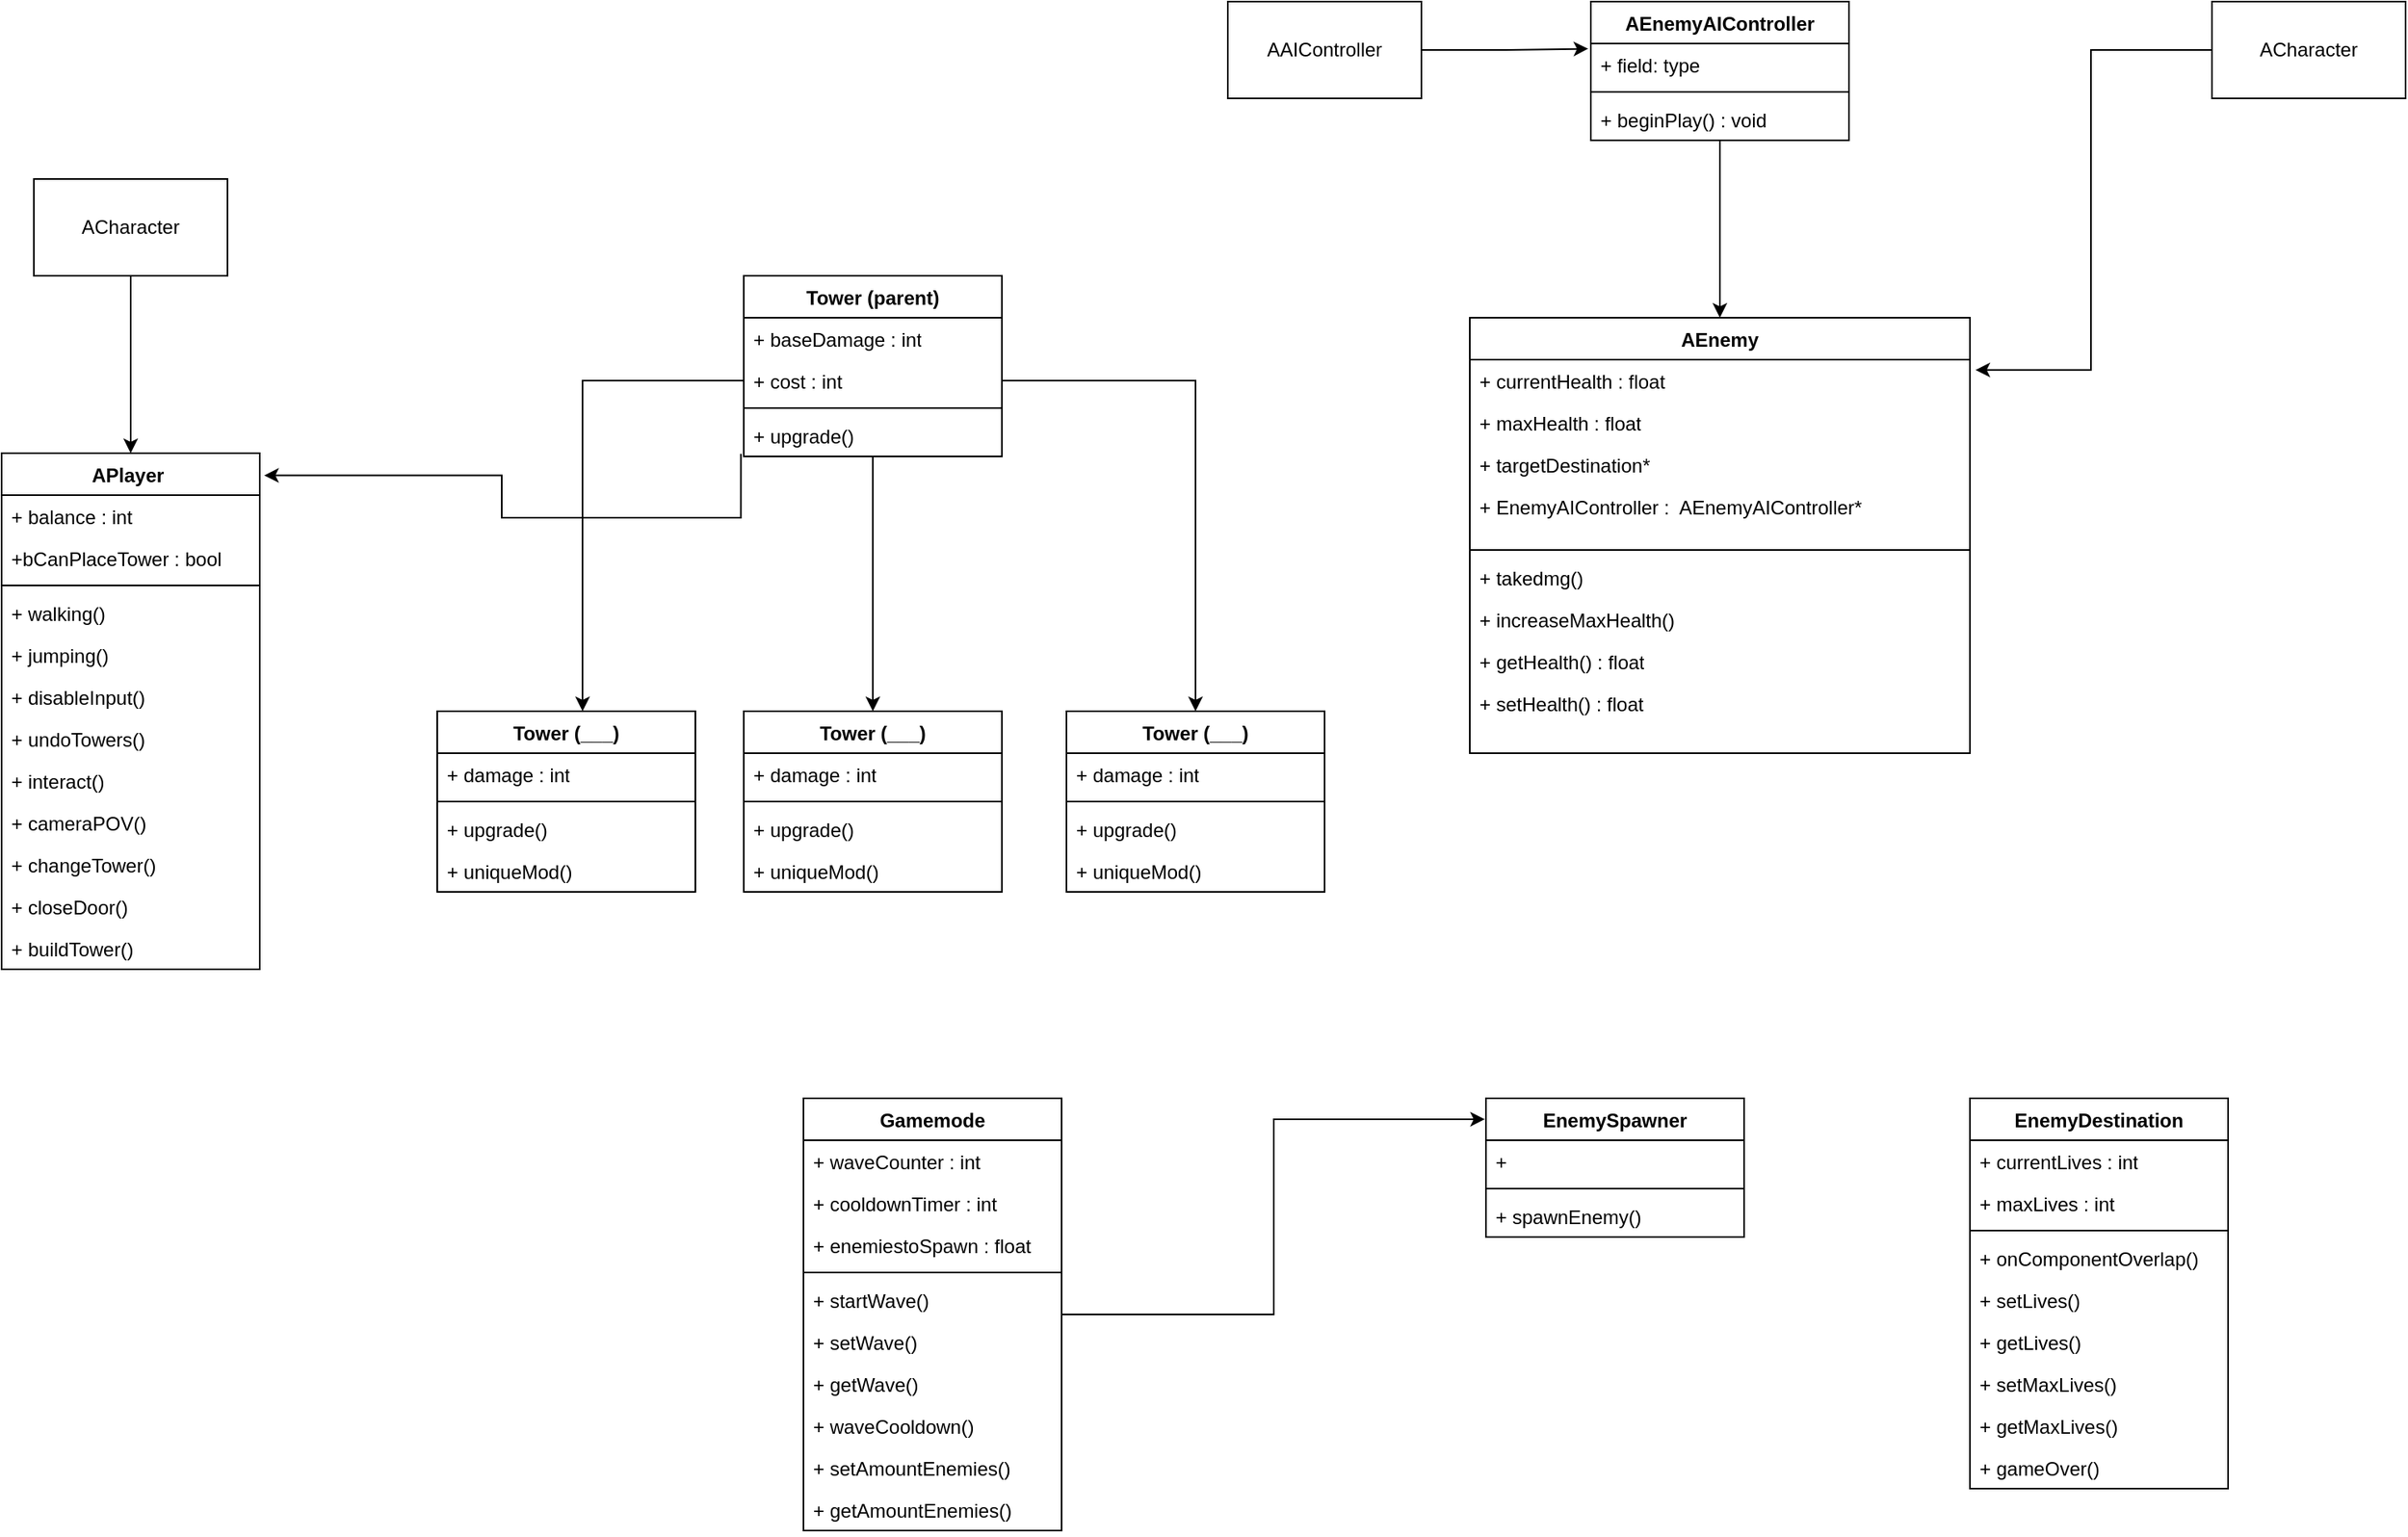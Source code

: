 <mxfile version="24.7.16">
  <diagram name="Page-1" id="rcTzo6vnZaI4aeP77l0I">
    <mxGraphModel dx="1302" dy="704" grid="1" gridSize="10" guides="1" tooltips="1" connect="1" arrows="1" fold="1" page="1" pageScale="1" pageWidth="827" pageHeight="1169" math="0" shadow="0">
      <root>
        <mxCell id="0" />
        <mxCell id="1" parent="0" />
        <mxCell id="IeSeSriHEe5ysH17S-E2-36" value="APlayer&amp;nbsp;" style="swimlane;fontStyle=1;align=center;verticalAlign=top;childLayout=stackLayout;horizontal=1;startSize=26;horizontalStack=0;resizeParent=1;resizeParentMax=0;resizeLast=0;collapsible=1;marginBottom=0;whiteSpace=wrap;html=1;" parent="1" vertex="1">
          <mxGeometry x="330" y="300" width="160" height="320" as="geometry" />
        </mxCell>
        <mxCell id="tyNB6H_t3tbJb-H5SZdC-2" value="+ balance : int" style="text;strokeColor=none;fillColor=none;align=left;verticalAlign=top;spacingLeft=4;spacingRight=4;overflow=hidden;rotatable=0;points=[[0,0.5],[1,0.5]];portConstraint=eastwest;whiteSpace=wrap;html=1;" parent="IeSeSriHEe5ysH17S-E2-36" vertex="1">
          <mxGeometry y="26" width="160" height="26" as="geometry" />
        </mxCell>
        <mxCell id="bsAr2R-V_Ynz7PRUHUQR-1" value="+bCanPlaceTower : bool" style="text;strokeColor=none;fillColor=none;align=left;verticalAlign=top;spacingLeft=4;spacingRight=4;overflow=hidden;rotatable=0;points=[[0,0.5],[1,0.5]];portConstraint=eastwest;whiteSpace=wrap;html=1;" vertex="1" parent="IeSeSriHEe5ysH17S-E2-36">
          <mxGeometry y="52" width="160" height="26" as="geometry" />
        </mxCell>
        <mxCell id="IeSeSriHEe5ysH17S-E2-38" value="" style="line;strokeWidth=1;fillColor=none;align=left;verticalAlign=middle;spacingTop=-1;spacingLeft=3;spacingRight=3;rotatable=0;labelPosition=right;points=[];portConstraint=eastwest;strokeColor=inherit;" parent="IeSeSriHEe5ysH17S-E2-36" vertex="1">
          <mxGeometry y="78" width="160" height="8" as="geometry" />
        </mxCell>
        <mxCell id="tyNB6H_t3tbJb-H5SZdC-3" value="+ walking()" style="text;strokeColor=none;fillColor=none;align=left;verticalAlign=top;spacingLeft=4;spacingRight=4;overflow=hidden;rotatable=0;points=[[0,0.5],[1,0.5]];portConstraint=eastwest;whiteSpace=wrap;html=1;" parent="IeSeSriHEe5ysH17S-E2-36" vertex="1">
          <mxGeometry y="86" width="160" height="26" as="geometry" />
        </mxCell>
        <mxCell id="tyNB6H_t3tbJb-H5SZdC-4" value="+ jumping()" style="text;strokeColor=none;fillColor=none;align=left;verticalAlign=top;spacingLeft=4;spacingRight=4;overflow=hidden;rotatable=0;points=[[0,0.5],[1,0.5]];portConstraint=eastwest;whiteSpace=wrap;html=1;" parent="IeSeSriHEe5ysH17S-E2-36" vertex="1">
          <mxGeometry y="112" width="160" height="26" as="geometry" />
        </mxCell>
        <mxCell id="IeSeSriHEe5ysH17S-E2-1" value="+ disableInput()" style="text;strokeColor=none;fillColor=none;align=left;verticalAlign=top;spacingLeft=4;spacingRight=4;overflow=hidden;rotatable=0;points=[[0,0.5],[1,0.5]];portConstraint=eastwest;whiteSpace=wrap;html=1;" parent="IeSeSriHEe5ysH17S-E2-36" vertex="1">
          <mxGeometry y="138" width="160" height="26" as="geometry" />
        </mxCell>
        <mxCell id="tyNB6H_t3tbJb-H5SZdC-10" value="+ undoTowers()" style="text;strokeColor=none;fillColor=none;align=left;verticalAlign=top;spacingLeft=4;spacingRight=4;overflow=hidden;rotatable=0;points=[[0,0.5],[1,0.5]];portConstraint=eastwest;whiteSpace=wrap;html=1;" parent="IeSeSriHEe5ysH17S-E2-36" vertex="1">
          <mxGeometry y="164" width="160" height="26" as="geometry" />
        </mxCell>
        <mxCell id="tyNB6H_t3tbJb-H5SZdC-9" value="+ interact()" style="text;strokeColor=none;fillColor=none;align=left;verticalAlign=top;spacingLeft=4;spacingRight=4;overflow=hidden;rotatable=0;points=[[0,0.5],[1,0.5]];portConstraint=eastwest;whiteSpace=wrap;html=1;" parent="IeSeSriHEe5ysH17S-E2-36" vertex="1">
          <mxGeometry y="190" width="160" height="26" as="geometry" />
        </mxCell>
        <mxCell id="tyNB6H_t3tbJb-H5SZdC-8" value="+ cameraPOV()" style="text;strokeColor=none;fillColor=none;align=left;verticalAlign=top;spacingLeft=4;spacingRight=4;overflow=hidden;rotatable=0;points=[[0,0.5],[1,0.5]];portConstraint=eastwest;whiteSpace=wrap;html=1;" parent="IeSeSriHEe5ysH17S-E2-36" vertex="1">
          <mxGeometry y="216" width="160" height="26" as="geometry" />
        </mxCell>
        <mxCell id="tyNB6H_t3tbJb-H5SZdC-7" value="+ changeTower()" style="text;strokeColor=none;fillColor=none;align=left;verticalAlign=top;spacingLeft=4;spacingRight=4;overflow=hidden;rotatable=0;points=[[0,0.5],[1,0.5]];portConstraint=eastwest;whiteSpace=wrap;html=1;" parent="IeSeSriHEe5ysH17S-E2-36" vertex="1">
          <mxGeometry y="242" width="160" height="26" as="geometry" />
        </mxCell>
        <mxCell id="tyNB6H_t3tbJb-H5SZdC-6" value="+ closeDoor()" style="text;strokeColor=none;fillColor=none;align=left;verticalAlign=top;spacingLeft=4;spacingRight=4;overflow=hidden;rotatable=0;points=[[0,0.5],[1,0.5]];portConstraint=eastwest;whiteSpace=wrap;html=1;" parent="IeSeSriHEe5ysH17S-E2-36" vertex="1">
          <mxGeometry y="268" width="160" height="26" as="geometry" />
        </mxCell>
        <mxCell id="tyNB6H_t3tbJb-H5SZdC-5" value="+ buildTower()" style="text;strokeColor=none;fillColor=none;align=left;verticalAlign=top;spacingLeft=4;spacingRight=4;overflow=hidden;rotatable=0;points=[[0,0.5],[1,0.5]];portConstraint=eastwest;whiteSpace=wrap;html=1;" parent="IeSeSriHEe5ysH17S-E2-36" vertex="1">
          <mxGeometry y="294" width="160" height="26" as="geometry" />
        </mxCell>
        <mxCell id="IeSeSriHEe5ysH17S-E2-40" style="edgeStyle=orthogonalEdgeStyle;rounded=0;orthogonalLoop=1;jettySize=auto;html=1;entryX=1.017;entryY=0.043;entryDx=0;entryDy=0;entryPerimeter=0;exitX=-0.011;exitY=0.938;exitDx=0;exitDy=0;exitPerimeter=0;" parent="1" source="tyNB6H_t3tbJb-H5SZdC-16" target="IeSeSriHEe5ysH17S-E2-36" edge="1">
          <mxGeometry relative="1" as="geometry">
            <Array as="points">
              <mxPoint x="788" y="340" />
              <mxPoint x="640" y="340" />
              <mxPoint x="640" y="313" />
            </Array>
          </mxGeometry>
        </mxCell>
        <mxCell id="IeSeSriHEe5ysH17S-E2-67" style="edgeStyle=orthogonalEdgeStyle;rounded=0;orthogonalLoop=1;jettySize=auto;html=1;exitX=0.5;exitY=1;exitDx=0;exitDy=0;entryX=0.5;entryY=0;entryDx=0;entryDy=0;" parent="1" source="IeSeSriHEe5ysH17S-E2-41" target="IeSeSriHEe5ysH17S-E2-55" edge="1">
          <mxGeometry relative="1" as="geometry" />
        </mxCell>
        <mxCell id="IeSeSriHEe5ysH17S-E2-41" value="Tower (parent)" style="swimlane;fontStyle=1;align=center;verticalAlign=top;childLayout=stackLayout;horizontal=1;startSize=26;horizontalStack=0;resizeParent=1;resizeParentMax=0;resizeLast=0;collapsible=1;marginBottom=0;whiteSpace=wrap;html=1;" parent="1" vertex="1">
          <mxGeometry x="790" y="190" width="160" height="112" as="geometry" />
        </mxCell>
        <mxCell id="tyNB6H_t3tbJb-H5SZdC-12" value="+ baseDamage : int" style="text;strokeColor=none;fillColor=none;align=left;verticalAlign=top;spacingLeft=4;spacingRight=4;overflow=hidden;rotatable=0;points=[[0,0.5],[1,0.5]];portConstraint=eastwest;whiteSpace=wrap;html=1;" parent="IeSeSriHEe5ysH17S-E2-41" vertex="1">
          <mxGeometry y="26" width="160" height="26" as="geometry" />
        </mxCell>
        <mxCell id="tyNB6H_t3tbJb-H5SZdC-25" value="+ cost : int" style="text;strokeColor=none;fillColor=none;align=left;verticalAlign=top;spacingLeft=4;spacingRight=4;overflow=hidden;rotatable=0;points=[[0,0.5],[1,0.5]];portConstraint=eastwest;whiteSpace=wrap;html=1;" parent="IeSeSriHEe5ysH17S-E2-41" vertex="1">
          <mxGeometry y="52" width="160" height="26" as="geometry" />
        </mxCell>
        <mxCell id="IeSeSriHEe5ysH17S-E2-43" value="" style="line;strokeWidth=1;fillColor=none;align=left;verticalAlign=middle;spacingTop=-1;spacingLeft=3;spacingRight=3;rotatable=0;labelPosition=right;points=[];portConstraint=eastwest;strokeColor=inherit;" parent="IeSeSriHEe5ysH17S-E2-41" vertex="1">
          <mxGeometry y="78" width="160" height="8" as="geometry" />
        </mxCell>
        <mxCell id="tyNB6H_t3tbJb-H5SZdC-16" value="+ upgrade()" style="text;strokeColor=none;fillColor=none;align=left;verticalAlign=top;spacingLeft=4;spacingRight=4;overflow=hidden;rotatable=0;points=[[0,0.5],[1,0.5]];portConstraint=eastwest;whiteSpace=wrap;html=1;" parent="IeSeSriHEe5ysH17S-E2-41" vertex="1">
          <mxGeometry y="86" width="160" height="26" as="geometry" />
        </mxCell>
        <mxCell id="IeSeSriHEe5ysH17S-E2-45" value="Tower (___)" style="swimlane;fontStyle=1;align=center;verticalAlign=top;childLayout=stackLayout;horizontal=1;startSize=26;horizontalStack=0;resizeParent=1;resizeParentMax=0;resizeLast=0;collapsible=1;marginBottom=0;whiteSpace=wrap;html=1;" parent="1" vertex="1">
          <mxGeometry x="600" y="460" width="160" height="112" as="geometry" />
        </mxCell>
        <mxCell id="tyNB6H_t3tbJb-H5SZdC-22" value="+ damage : int" style="text;strokeColor=none;fillColor=none;align=left;verticalAlign=top;spacingLeft=4;spacingRight=4;overflow=hidden;rotatable=0;points=[[0,0.5],[1,0.5]];portConstraint=eastwest;whiteSpace=wrap;html=1;" parent="IeSeSriHEe5ysH17S-E2-45" vertex="1">
          <mxGeometry y="26" width="160" height="26" as="geometry" />
        </mxCell>
        <mxCell id="IeSeSriHEe5ysH17S-E2-48" value="" style="line;strokeWidth=1;fillColor=none;align=left;verticalAlign=middle;spacingTop=-1;spacingLeft=3;spacingRight=3;rotatable=0;labelPosition=right;points=[];portConstraint=eastwest;strokeColor=inherit;" parent="IeSeSriHEe5ysH17S-E2-45" vertex="1">
          <mxGeometry y="52" width="160" height="8" as="geometry" />
        </mxCell>
        <mxCell id="IeSeSriHEe5ysH17S-E2-49" value="+ upgrade()" style="text;strokeColor=none;fillColor=none;align=left;verticalAlign=top;spacingLeft=4;spacingRight=4;overflow=hidden;rotatable=0;points=[[0,0.5],[1,0.5]];portConstraint=eastwest;whiteSpace=wrap;html=1;" parent="IeSeSriHEe5ysH17S-E2-45" vertex="1">
          <mxGeometry y="60" width="160" height="26" as="geometry" />
        </mxCell>
        <mxCell id="tyNB6H_t3tbJb-H5SZdC-23" value="+ uniqueMod()" style="text;strokeColor=none;fillColor=none;align=left;verticalAlign=top;spacingLeft=4;spacingRight=4;overflow=hidden;rotatable=0;points=[[0,0.5],[1,0.5]];portConstraint=eastwest;whiteSpace=wrap;html=1;" parent="IeSeSriHEe5ysH17S-E2-45" vertex="1">
          <mxGeometry y="86" width="160" height="26" as="geometry" />
        </mxCell>
        <mxCell id="IeSeSriHEe5ysH17S-E2-55" value="Tower (___)" style="swimlane;fontStyle=1;align=center;verticalAlign=top;childLayout=stackLayout;horizontal=1;startSize=26;horizontalStack=0;resizeParent=1;resizeParentMax=0;resizeLast=0;collapsible=1;marginBottom=0;whiteSpace=wrap;html=1;" parent="1" vertex="1">
          <mxGeometry x="790" y="460" width="160" height="112" as="geometry" />
        </mxCell>
        <mxCell id="IeSeSriHEe5ysH17S-E2-56" value="+ damage : int" style="text;strokeColor=none;fillColor=none;align=left;verticalAlign=top;spacingLeft=4;spacingRight=4;overflow=hidden;rotatable=0;points=[[0,0.5],[1,0.5]];portConstraint=eastwest;whiteSpace=wrap;html=1;" parent="IeSeSriHEe5ysH17S-E2-55" vertex="1">
          <mxGeometry y="26" width="160" height="26" as="geometry" />
        </mxCell>
        <mxCell id="IeSeSriHEe5ysH17S-E2-57" value="" style="line;strokeWidth=1;fillColor=none;align=left;verticalAlign=middle;spacingTop=-1;spacingLeft=3;spacingRight=3;rotatable=0;labelPosition=right;points=[];portConstraint=eastwest;strokeColor=inherit;" parent="IeSeSriHEe5ysH17S-E2-55" vertex="1">
          <mxGeometry y="52" width="160" height="8" as="geometry" />
        </mxCell>
        <mxCell id="IeSeSriHEe5ysH17S-E2-58" value="+ upgrade()" style="text;strokeColor=none;fillColor=none;align=left;verticalAlign=top;spacingLeft=4;spacingRight=4;overflow=hidden;rotatable=0;points=[[0,0.5],[1,0.5]];portConstraint=eastwest;whiteSpace=wrap;html=1;" parent="IeSeSriHEe5ysH17S-E2-55" vertex="1">
          <mxGeometry y="60" width="160" height="26" as="geometry" />
        </mxCell>
        <mxCell id="IeSeSriHEe5ysH17S-E2-59" value="+ uniqueMod()" style="text;strokeColor=none;fillColor=none;align=left;verticalAlign=top;spacingLeft=4;spacingRight=4;overflow=hidden;rotatable=0;points=[[0,0.5],[1,0.5]];portConstraint=eastwest;whiteSpace=wrap;html=1;" parent="IeSeSriHEe5ysH17S-E2-55" vertex="1">
          <mxGeometry y="86" width="160" height="26" as="geometry" />
        </mxCell>
        <mxCell id="IeSeSriHEe5ysH17S-E2-60" value="Tower (___)" style="swimlane;fontStyle=1;align=center;verticalAlign=top;childLayout=stackLayout;horizontal=1;startSize=26;horizontalStack=0;resizeParent=1;resizeParentMax=0;resizeLast=0;collapsible=1;marginBottom=0;whiteSpace=wrap;html=1;" parent="1" vertex="1">
          <mxGeometry x="990" y="460" width="160" height="112" as="geometry" />
        </mxCell>
        <mxCell id="IeSeSriHEe5ysH17S-E2-61" value="+ damage : int" style="text;strokeColor=none;fillColor=none;align=left;verticalAlign=top;spacingLeft=4;spacingRight=4;overflow=hidden;rotatable=0;points=[[0,0.5],[1,0.5]];portConstraint=eastwest;whiteSpace=wrap;html=1;" parent="IeSeSriHEe5ysH17S-E2-60" vertex="1">
          <mxGeometry y="26" width="160" height="26" as="geometry" />
        </mxCell>
        <mxCell id="IeSeSriHEe5ysH17S-E2-62" value="" style="line;strokeWidth=1;fillColor=none;align=left;verticalAlign=middle;spacingTop=-1;spacingLeft=3;spacingRight=3;rotatable=0;labelPosition=right;points=[];portConstraint=eastwest;strokeColor=inherit;" parent="IeSeSriHEe5ysH17S-E2-60" vertex="1">
          <mxGeometry y="52" width="160" height="8" as="geometry" />
        </mxCell>
        <mxCell id="IeSeSriHEe5ysH17S-E2-63" value="+ upgrade()" style="text;strokeColor=none;fillColor=none;align=left;verticalAlign=top;spacingLeft=4;spacingRight=4;overflow=hidden;rotatable=0;points=[[0,0.5],[1,0.5]];portConstraint=eastwest;whiteSpace=wrap;html=1;" parent="IeSeSriHEe5ysH17S-E2-60" vertex="1">
          <mxGeometry y="60" width="160" height="26" as="geometry" />
        </mxCell>
        <mxCell id="IeSeSriHEe5ysH17S-E2-64" value="+ uniqueMod()" style="text;strokeColor=none;fillColor=none;align=left;verticalAlign=top;spacingLeft=4;spacingRight=4;overflow=hidden;rotatable=0;points=[[0,0.5],[1,0.5]];portConstraint=eastwest;whiteSpace=wrap;html=1;" parent="IeSeSriHEe5ysH17S-E2-60" vertex="1">
          <mxGeometry y="86" width="160" height="26" as="geometry" />
        </mxCell>
        <mxCell id="IeSeSriHEe5ysH17S-E2-66" style="edgeStyle=orthogonalEdgeStyle;rounded=0;orthogonalLoop=1;jettySize=auto;html=1;entryX=0.563;entryY=0;entryDx=0;entryDy=0;entryPerimeter=0;" parent="1" source="tyNB6H_t3tbJb-H5SZdC-25" target="IeSeSriHEe5ysH17S-E2-45" edge="1">
          <mxGeometry relative="1" as="geometry" />
        </mxCell>
        <mxCell id="IeSeSriHEe5ysH17S-E2-68" style="edgeStyle=orthogonalEdgeStyle;rounded=0;orthogonalLoop=1;jettySize=auto;html=1;entryX=0.5;entryY=0;entryDx=0;entryDy=0;" parent="1" source="tyNB6H_t3tbJb-H5SZdC-25" target="IeSeSriHEe5ysH17S-E2-60" edge="1">
          <mxGeometry relative="1" as="geometry" />
        </mxCell>
        <mxCell id="IeSeSriHEe5ysH17S-E2-70" style="edgeStyle=orthogonalEdgeStyle;rounded=0;orthogonalLoop=1;jettySize=auto;html=1;exitX=0.5;exitY=1;exitDx=0;exitDy=0;entryX=0.5;entryY=0;entryDx=0;entryDy=0;" parent="1" source="IeSeSriHEe5ysH17S-E2-69" target="IeSeSriHEe5ysH17S-E2-36" edge="1">
          <mxGeometry relative="1" as="geometry" />
        </mxCell>
        <mxCell id="IeSeSriHEe5ysH17S-E2-69" value="ACharacter" style="rounded=0;whiteSpace=wrap;html=1;" parent="1" vertex="1">
          <mxGeometry x="350" y="130" width="120" height="60" as="geometry" />
        </mxCell>
        <mxCell id="IeSeSriHEe5ysH17S-E2-71" value="AEnemy" style="swimlane;fontStyle=1;align=center;verticalAlign=top;childLayout=stackLayout;horizontal=1;startSize=26;horizontalStack=0;resizeParent=1;resizeParentMax=0;resizeLast=0;collapsible=1;marginBottom=0;whiteSpace=wrap;html=1;" parent="1" vertex="1">
          <mxGeometry x="1240" y="216" width="310" height="270" as="geometry" />
        </mxCell>
        <mxCell id="IeSeSriHEe5ysH17S-E2-72" value="+ currentHealth : float" style="text;strokeColor=none;fillColor=none;align=left;verticalAlign=top;spacingLeft=4;spacingRight=4;overflow=hidden;rotatable=0;points=[[0,0.5],[1,0.5]];portConstraint=eastwest;whiteSpace=wrap;html=1;" parent="IeSeSriHEe5ysH17S-E2-71" vertex="1">
          <mxGeometry y="26" width="310" height="26" as="geometry" />
        </mxCell>
        <mxCell id="IeSeSriHEe5ysH17S-E2-88" value="+ maxHealth : float" style="text;strokeColor=none;fillColor=none;align=left;verticalAlign=top;spacingLeft=4;spacingRight=4;overflow=hidden;rotatable=0;points=[[0,0.5],[1,0.5]];portConstraint=eastwest;whiteSpace=wrap;html=1;" parent="IeSeSriHEe5ysH17S-E2-71" vertex="1">
          <mxGeometry y="52" width="310" height="26" as="geometry" />
        </mxCell>
        <mxCell id="IeSeSriHEe5ysH17S-E2-87" value="+ targetDestination*" style="text;strokeColor=none;fillColor=none;align=left;verticalAlign=top;spacingLeft=4;spacingRight=4;overflow=hidden;rotatable=0;points=[[0,0.5],[1,0.5]];portConstraint=eastwest;whiteSpace=wrap;html=1;" parent="IeSeSriHEe5ysH17S-E2-71" vertex="1">
          <mxGeometry y="78" width="310" height="26" as="geometry" />
        </mxCell>
        <mxCell id="IeSeSriHEe5ysH17S-E2-92" value="+ EnemyAIController :&amp;nbsp; AEnemyAIController*" style="text;strokeColor=none;fillColor=none;align=left;verticalAlign=top;spacingLeft=4;spacingRight=4;overflow=hidden;rotatable=0;points=[[0,0.5],[1,0.5]];portConstraint=eastwest;whiteSpace=wrap;html=1;" parent="IeSeSriHEe5ysH17S-E2-71" vertex="1">
          <mxGeometry y="104" width="310" height="36" as="geometry" />
        </mxCell>
        <mxCell id="IeSeSriHEe5ysH17S-E2-73" value="" style="line;strokeWidth=1;fillColor=none;align=left;verticalAlign=middle;spacingTop=-1;spacingLeft=3;spacingRight=3;rotatable=0;labelPosition=right;points=[];portConstraint=eastwest;strokeColor=inherit;" parent="IeSeSriHEe5ysH17S-E2-71" vertex="1">
          <mxGeometry y="140" width="310" height="8" as="geometry" />
        </mxCell>
        <mxCell id="IeSeSriHEe5ysH17S-E2-74" value="+ takedmg()&amp;nbsp;" style="text;strokeColor=none;fillColor=none;align=left;verticalAlign=top;spacingLeft=4;spacingRight=4;overflow=hidden;rotatable=0;points=[[0,0.5],[1,0.5]];portConstraint=eastwest;whiteSpace=wrap;html=1;" parent="IeSeSriHEe5ysH17S-E2-71" vertex="1">
          <mxGeometry y="148" width="310" height="26" as="geometry" />
        </mxCell>
        <mxCell id="IeSeSriHEe5ysH17S-E2-89" value="+ increaseMaxHealth()" style="text;strokeColor=none;fillColor=none;align=left;verticalAlign=top;spacingLeft=4;spacingRight=4;overflow=hidden;rotatable=0;points=[[0,0.5],[1,0.5]];portConstraint=eastwest;whiteSpace=wrap;html=1;" parent="IeSeSriHEe5ysH17S-E2-71" vertex="1">
          <mxGeometry y="174" width="310" height="26" as="geometry" />
        </mxCell>
        <mxCell id="IeSeSriHEe5ysH17S-E2-90" value="+ getHealth() : float" style="text;strokeColor=none;fillColor=none;align=left;verticalAlign=top;spacingLeft=4;spacingRight=4;overflow=hidden;rotatable=0;points=[[0,0.5],[1,0.5]];portConstraint=eastwest;whiteSpace=wrap;html=1;" parent="IeSeSriHEe5ysH17S-E2-71" vertex="1">
          <mxGeometry y="200" width="310" height="26" as="geometry" />
        </mxCell>
        <mxCell id="IeSeSriHEe5ysH17S-E2-91" value="+ setHealth() : float" style="text;strokeColor=none;fillColor=none;align=left;verticalAlign=top;spacingLeft=4;spacingRight=4;overflow=hidden;rotatable=0;points=[[0,0.5],[1,0.5]];portConstraint=eastwest;whiteSpace=wrap;html=1;" parent="IeSeSriHEe5ysH17S-E2-71" vertex="1">
          <mxGeometry y="226" width="310" height="44" as="geometry" />
        </mxCell>
        <mxCell id="IeSeSriHEe5ysH17S-E2-80" style="edgeStyle=orthogonalEdgeStyle;rounded=0;orthogonalLoop=1;jettySize=auto;html=1;exitX=0.5;exitY=1;exitDx=0;exitDy=0;entryX=0.5;entryY=0;entryDx=0;entryDy=0;" parent="1" source="IeSeSriHEe5ysH17S-E2-76" target="IeSeSriHEe5ysH17S-E2-71" edge="1">
          <mxGeometry relative="1" as="geometry" />
        </mxCell>
        <mxCell id="IeSeSriHEe5ysH17S-E2-76" value="AEnemyAIController" style="swimlane;fontStyle=1;align=center;verticalAlign=top;childLayout=stackLayout;horizontal=1;startSize=26;horizontalStack=0;resizeParent=1;resizeParentMax=0;resizeLast=0;collapsible=1;marginBottom=0;whiteSpace=wrap;html=1;" parent="1" vertex="1">
          <mxGeometry x="1315" y="20" width="160" height="86" as="geometry" />
        </mxCell>
        <mxCell id="IeSeSriHEe5ysH17S-E2-77" value="+ field: type" style="text;strokeColor=none;fillColor=none;align=left;verticalAlign=top;spacingLeft=4;spacingRight=4;overflow=hidden;rotatable=0;points=[[0,0.5],[1,0.5]];portConstraint=eastwest;whiteSpace=wrap;html=1;" parent="IeSeSriHEe5ysH17S-E2-76" vertex="1">
          <mxGeometry y="26" width="160" height="26" as="geometry" />
        </mxCell>
        <mxCell id="IeSeSriHEe5ysH17S-E2-78" value="" style="line;strokeWidth=1;fillColor=none;align=left;verticalAlign=middle;spacingTop=-1;spacingLeft=3;spacingRight=3;rotatable=0;labelPosition=right;points=[];portConstraint=eastwest;strokeColor=inherit;" parent="IeSeSriHEe5ysH17S-E2-76" vertex="1">
          <mxGeometry y="52" width="160" height="8" as="geometry" />
        </mxCell>
        <mxCell id="IeSeSriHEe5ysH17S-E2-79" value="+ beginPlay() : void" style="text;strokeColor=none;fillColor=none;align=left;verticalAlign=top;spacingLeft=4;spacingRight=4;overflow=hidden;rotatable=0;points=[[0,0.5],[1,0.5]];portConstraint=eastwest;whiteSpace=wrap;html=1;" parent="IeSeSriHEe5ysH17S-E2-76" vertex="1">
          <mxGeometry y="60" width="160" height="26" as="geometry" />
        </mxCell>
        <mxCell id="IeSeSriHEe5ysH17S-E2-81" value="AAIController" style="rounded=0;whiteSpace=wrap;html=1;" parent="1" vertex="1">
          <mxGeometry x="1090" y="20" width="120" height="60" as="geometry" />
        </mxCell>
        <mxCell id="IeSeSriHEe5ysH17S-E2-82" style="edgeStyle=orthogonalEdgeStyle;rounded=0;orthogonalLoop=1;jettySize=auto;html=1;exitX=1;exitY=0.5;exitDx=0;exitDy=0;entryX=-0.01;entryY=0.124;entryDx=0;entryDy=0;entryPerimeter=0;" parent="1" source="IeSeSriHEe5ysH17S-E2-81" target="IeSeSriHEe5ysH17S-E2-77" edge="1">
          <mxGeometry relative="1" as="geometry" />
        </mxCell>
        <mxCell id="IeSeSriHEe5ysH17S-E2-83" value="ACharacter" style="rounded=0;whiteSpace=wrap;html=1;" parent="1" vertex="1">
          <mxGeometry x="1700" y="20" width="120" height="60" as="geometry" />
        </mxCell>
        <mxCell id="IeSeSriHEe5ysH17S-E2-85" style="edgeStyle=orthogonalEdgeStyle;rounded=0;orthogonalLoop=1;jettySize=auto;html=1;exitX=0;exitY=0.5;exitDx=0;exitDy=0;entryX=1.011;entryY=0.246;entryDx=0;entryDy=0;entryPerimeter=0;" parent="1" source="IeSeSriHEe5ysH17S-E2-83" target="IeSeSriHEe5ysH17S-E2-72" edge="1">
          <mxGeometry relative="1" as="geometry" />
        </mxCell>
        <mxCell id="IeSeSriHEe5ysH17S-E2-93" value="EnemySpawner" style="swimlane;fontStyle=1;align=center;verticalAlign=top;childLayout=stackLayout;horizontal=1;startSize=26;horizontalStack=0;resizeParent=1;resizeParentMax=0;resizeLast=0;collapsible=1;marginBottom=0;whiteSpace=wrap;html=1;" parent="1" vertex="1">
          <mxGeometry x="1250" y="700" width="160" height="86" as="geometry" />
        </mxCell>
        <mxCell id="IeSeSriHEe5ysH17S-E2-94" value="+&amp;nbsp;" style="text;strokeColor=none;fillColor=none;align=left;verticalAlign=top;spacingLeft=4;spacingRight=4;overflow=hidden;rotatable=0;points=[[0,0.5],[1,0.5]];portConstraint=eastwest;whiteSpace=wrap;html=1;" parent="IeSeSriHEe5ysH17S-E2-93" vertex="1">
          <mxGeometry y="26" width="160" height="26" as="geometry" />
        </mxCell>
        <mxCell id="IeSeSriHEe5ysH17S-E2-95" value="" style="line;strokeWidth=1;fillColor=none;align=left;verticalAlign=middle;spacingTop=-1;spacingLeft=3;spacingRight=3;rotatable=0;labelPosition=right;points=[];portConstraint=eastwest;strokeColor=inherit;" parent="IeSeSriHEe5ysH17S-E2-93" vertex="1">
          <mxGeometry y="52" width="160" height="8" as="geometry" />
        </mxCell>
        <mxCell id="IeSeSriHEe5ysH17S-E2-96" value="+ spawnEnemy()" style="text;strokeColor=none;fillColor=none;align=left;verticalAlign=top;spacingLeft=4;spacingRight=4;overflow=hidden;rotatable=0;points=[[0,0.5],[1,0.5]];portConstraint=eastwest;whiteSpace=wrap;html=1;" parent="IeSeSriHEe5ysH17S-E2-93" vertex="1">
          <mxGeometry y="60" width="160" height="26" as="geometry" />
        </mxCell>
        <mxCell id="IeSeSriHEe5ysH17S-E2-97" value="Gamemode" style="swimlane;fontStyle=1;align=center;verticalAlign=top;childLayout=stackLayout;horizontal=1;startSize=26;horizontalStack=0;resizeParent=1;resizeParentMax=0;resizeLast=0;collapsible=1;marginBottom=0;whiteSpace=wrap;html=1;" parent="1" vertex="1">
          <mxGeometry x="827" y="700" width="160" height="268" as="geometry" />
        </mxCell>
        <mxCell id="IeSeSriHEe5ysH17S-E2-98" value="+ waveCounter : int" style="text;strokeColor=none;fillColor=none;align=left;verticalAlign=top;spacingLeft=4;spacingRight=4;overflow=hidden;rotatable=0;points=[[0,0.5],[1,0.5]];portConstraint=eastwest;whiteSpace=wrap;html=1;" parent="IeSeSriHEe5ysH17S-E2-97" vertex="1">
          <mxGeometry y="26" width="160" height="26" as="geometry" />
        </mxCell>
        <mxCell id="IeSeSriHEe5ysH17S-E2-103" value="+ cooldownTimer : int" style="text;strokeColor=none;fillColor=none;align=left;verticalAlign=top;spacingLeft=4;spacingRight=4;overflow=hidden;rotatable=0;points=[[0,0.5],[1,0.5]];portConstraint=eastwest;whiteSpace=wrap;html=1;" parent="IeSeSriHEe5ysH17S-E2-97" vertex="1">
          <mxGeometry y="52" width="160" height="26" as="geometry" />
        </mxCell>
        <mxCell id="IeSeSriHEe5ysH17S-E2-105" value="+ enemiestoSpawn : float" style="text;strokeColor=none;fillColor=none;align=left;verticalAlign=top;spacingLeft=4;spacingRight=4;overflow=hidden;rotatable=0;points=[[0,0.5],[1,0.5]];portConstraint=eastwest;whiteSpace=wrap;html=1;" parent="IeSeSriHEe5ysH17S-E2-97" vertex="1">
          <mxGeometry y="78" width="160" height="26" as="geometry" />
        </mxCell>
        <mxCell id="IeSeSriHEe5ysH17S-E2-99" value="" style="line;strokeWidth=1;fillColor=none;align=left;verticalAlign=middle;spacingTop=-1;spacingLeft=3;spacingRight=3;rotatable=0;labelPosition=right;points=[];portConstraint=eastwest;strokeColor=inherit;" parent="IeSeSriHEe5ysH17S-E2-97" vertex="1">
          <mxGeometry y="104" width="160" height="8" as="geometry" />
        </mxCell>
        <mxCell id="IeSeSriHEe5ysH17S-E2-104" value="+ startWave()" style="text;strokeColor=none;fillColor=none;align=left;verticalAlign=top;spacingLeft=4;spacingRight=4;overflow=hidden;rotatable=0;points=[[0,0.5],[1,0.5]];portConstraint=eastwest;whiteSpace=wrap;html=1;" parent="IeSeSriHEe5ysH17S-E2-97" vertex="1">
          <mxGeometry y="112" width="160" height="26" as="geometry" />
        </mxCell>
        <mxCell id="IeSeSriHEe5ysH17S-E2-100" value="+ setWave()" style="text;strokeColor=none;fillColor=none;align=left;verticalAlign=top;spacingLeft=4;spacingRight=4;overflow=hidden;rotatable=0;points=[[0,0.5],[1,0.5]];portConstraint=eastwest;whiteSpace=wrap;html=1;" parent="IeSeSriHEe5ysH17S-E2-97" vertex="1">
          <mxGeometry y="138" width="160" height="26" as="geometry" />
        </mxCell>
        <mxCell id="IeSeSriHEe5ysH17S-E2-101" value="+ getWave()" style="text;strokeColor=none;fillColor=none;align=left;verticalAlign=top;spacingLeft=4;spacingRight=4;overflow=hidden;rotatable=0;points=[[0,0.5],[1,0.5]];portConstraint=eastwest;whiteSpace=wrap;html=1;" parent="IeSeSriHEe5ysH17S-E2-97" vertex="1">
          <mxGeometry y="164" width="160" height="26" as="geometry" />
        </mxCell>
        <mxCell id="IeSeSriHEe5ysH17S-E2-102" value="+ waveCooldown()" style="text;strokeColor=none;fillColor=none;align=left;verticalAlign=top;spacingLeft=4;spacingRight=4;overflow=hidden;rotatable=0;points=[[0,0.5],[1,0.5]];portConstraint=eastwest;whiteSpace=wrap;html=1;" parent="IeSeSriHEe5ysH17S-E2-97" vertex="1">
          <mxGeometry y="190" width="160" height="26" as="geometry" />
        </mxCell>
        <mxCell id="IeSeSriHEe5ysH17S-E2-109" value="+ setAmountEnemies()" style="text;strokeColor=none;fillColor=none;align=left;verticalAlign=top;spacingLeft=4;spacingRight=4;overflow=hidden;rotatable=0;points=[[0,0.5],[1,0.5]];portConstraint=eastwest;whiteSpace=wrap;html=1;" parent="IeSeSriHEe5ysH17S-E2-97" vertex="1">
          <mxGeometry y="216" width="160" height="26" as="geometry" />
        </mxCell>
        <mxCell id="IeSeSriHEe5ysH17S-E2-108" value="+ getAmountEnemies()" style="text;strokeColor=none;fillColor=none;align=left;verticalAlign=top;spacingLeft=4;spacingRight=4;overflow=hidden;rotatable=0;points=[[0,0.5],[1,0.5]];portConstraint=eastwest;whiteSpace=wrap;html=1;" parent="IeSeSriHEe5ysH17S-E2-97" vertex="1">
          <mxGeometry y="242" width="160" height="26" as="geometry" />
        </mxCell>
        <mxCell id="IeSeSriHEe5ysH17S-E2-110" style="edgeStyle=orthogonalEdgeStyle;rounded=0;orthogonalLoop=1;jettySize=auto;html=1;entryX=-0.004;entryY=0.151;entryDx=0;entryDy=0;entryPerimeter=0;" parent="1" source="IeSeSriHEe5ysH17S-E2-97" target="IeSeSriHEe5ysH17S-E2-93" edge="1">
          <mxGeometry relative="1" as="geometry" />
        </mxCell>
        <mxCell id="IeSeSriHEe5ysH17S-E2-111" value="EnemyDestination" style="swimlane;fontStyle=1;align=center;verticalAlign=top;childLayout=stackLayout;horizontal=1;startSize=26;horizontalStack=0;resizeParent=1;resizeParentMax=0;resizeLast=0;collapsible=1;marginBottom=0;whiteSpace=wrap;html=1;" parent="1" vertex="1">
          <mxGeometry x="1550" y="700" width="160" height="242" as="geometry" />
        </mxCell>
        <mxCell id="IeSeSriHEe5ysH17S-E2-112" value="+ currentLives : int" style="text;strokeColor=none;fillColor=none;align=left;verticalAlign=top;spacingLeft=4;spacingRight=4;overflow=hidden;rotatable=0;points=[[0,0.5],[1,0.5]];portConstraint=eastwest;whiteSpace=wrap;html=1;" parent="IeSeSriHEe5ysH17S-E2-111" vertex="1">
          <mxGeometry y="26" width="160" height="26" as="geometry" />
        </mxCell>
        <mxCell id="IeSeSriHEe5ysH17S-E2-116" value="+ maxLives : int" style="text;strokeColor=none;fillColor=none;align=left;verticalAlign=top;spacingLeft=4;spacingRight=4;overflow=hidden;rotatable=0;points=[[0,0.5],[1,0.5]];portConstraint=eastwest;whiteSpace=wrap;html=1;" parent="IeSeSriHEe5ysH17S-E2-111" vertex="1">
          <mxGeometry y="52" width="160" height="26" as="geometry" />
        </mxCell>
        <mxCell id="IeSeSriHEe5ysH17S-E2-113" value="" style="line;strokeWidth=1;fillColor=none;align=left;verticalAlign=middle;spacingTop=-1;spacingLeft=3;spacingRight=3;rotatable=0;labelPosition=right;points=[];portConstraint=eastwest;strokeColor=inherit;" parent="IeSeSriHEe5ysH17S-E2-111" vertex="1">
          <mxGeometry y="78" width="160" height="8" as="geometry" />
        </mxCell>
        <mxCell id="IeSeSriHEe5ysH17S-E2-114" value="+ onComponentOverlap()" style="text;strokeColor=none;fillColor=none;align=left;verticalAlign=top;spacingLeft=4;spacingRight=4;overflow=hidden;rotatable=0;points=[[0,0.5],[1,0.5]];portConstraint=eastwest;whiteSpace=wrap;html=1;" parent="IeSeSriHEe5ysH17S-E2-111" vertex="1">
          <mxGeometry y="86" width="160" height="26" as="geometry" />
        </mxCell>
        <mxCell id="IeSeSriHEe5ysH17S-E2-117" value="+ setLives()" style="text;strokeColor=none;fillColor=none;align=left;verticalAlign=top;spacingLeft=4;spacingRight=4;overflow=hidden;rotatable=0;points=[[0,0.5],[1,0.5]];portConstraint=eastwest;whiteSpace=wrap;html=1;" parent="IeSeSriHEe5ysH17S-E2-111" vertex="1">
          <mxGeometry y="112" width="160" height="26" as="geometry" />
        </mxCell>
        <mxCell id="IeSeSriHEe5ysH17S-E2-118" value="+ getLives()" style="text;strokeColor=none;fillColor=none;align=left;verticalAlign=top;spacingLeft=4;spacingRight=4;overflow=hidden;rotatable=0;points=[[0,0.5],[1,0.5]];portConstraint=eastwest;whiteSpace=wrap;html=1;" parent="IeSeSriHEe5ysH17S-E2-111" vertex="1">
          <mxGeometry y="138" width="160" height="26" as="geometry" />
        </mxCell>
        <mxCell id="IeSeSriHEe5ysH17S-E2-119" value="+ setMaxLives()" style="text;strokeColor=none;fillColor=none;align=left;verticalAlign=top;spacingLeft=4;spacingRight=4;overflow=hidden;rotatable=0;points=[[0,0.5],[1,0.5]];portConstraint=eastwest;whiteSpace=wrap;html=1;" parent="IeSeSriHEe5ysH17S-E2-111" vertex="1">
          <mxGeometry y="164" width="160" height="26" as="geometry" />
        </mxCell>
        <mxCell id="IeSeSriHEe5ysH17S-E2-120" value="+ getMaxLives()" style="text;strokeColor=none;fillColor=none;align=left;verticalAlign=top;spacingLeft=4;spacingRight=4;overflow=hidden;rotatable=0;points=[[0,0.5],[1,0.5]];portConstraint=eastwest;whiteSpace=wrap;html=1;" parent="IeSeSriHEe5ysH17S-E2-111" vertex="1">
          <mxGeometry y="190" width="160" height="26" as="geometry" />
        </mxCell>
        <mxCell id="IeSeSriHEe5ysH17S-E2-121" value="+ gameOver()" style="text;strokeColor=none;fillColor=none;align=left;verticalAlign=top;spacingLeft=4;spacingRight=4;overflow=hidden;rotatable=0;points=[[0,0.5],[1,0.5]];portConstraint=eastwest;whiteSpace=wrap;html=1;" parent="IeSeSriHEe5ysH17S-E2-111" vertex="1">
          <mxGeometry y="216" width="160" height="26" as="geometry" />
        </mxCell>
      </root>
    </mxGraphModel>
  </diagram>
</mxfile>
